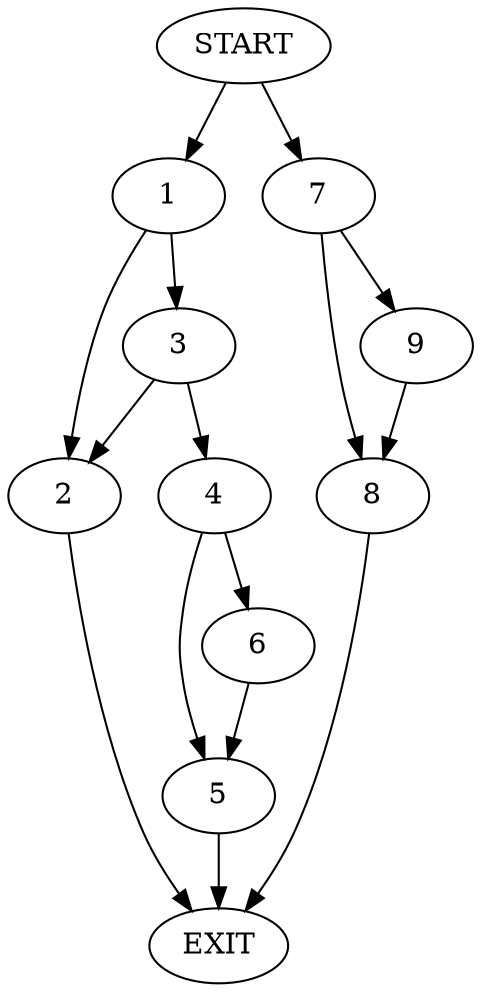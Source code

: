 digraph {
0 [label="START"]
10 [label="EXIT"]
0 -> 1
1 -> 2
1 -> 3
2 -> 10
3 -> 4
3 -> 2
4 -> 5
4 -> 6
6 -> 5
5 -> 10
0 -> 7
7 -> 8
7 -> 9
9 -> 8
8 -> 10
}

